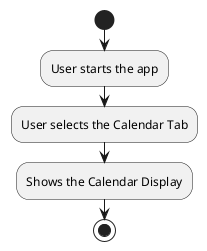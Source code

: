 @startuml
'https://plantuml.com/activity-diagram-beta

start
:User starts the app;
:User selects the Calendar Tab;
:Shows the Calendar Display;
stop

@enduml
